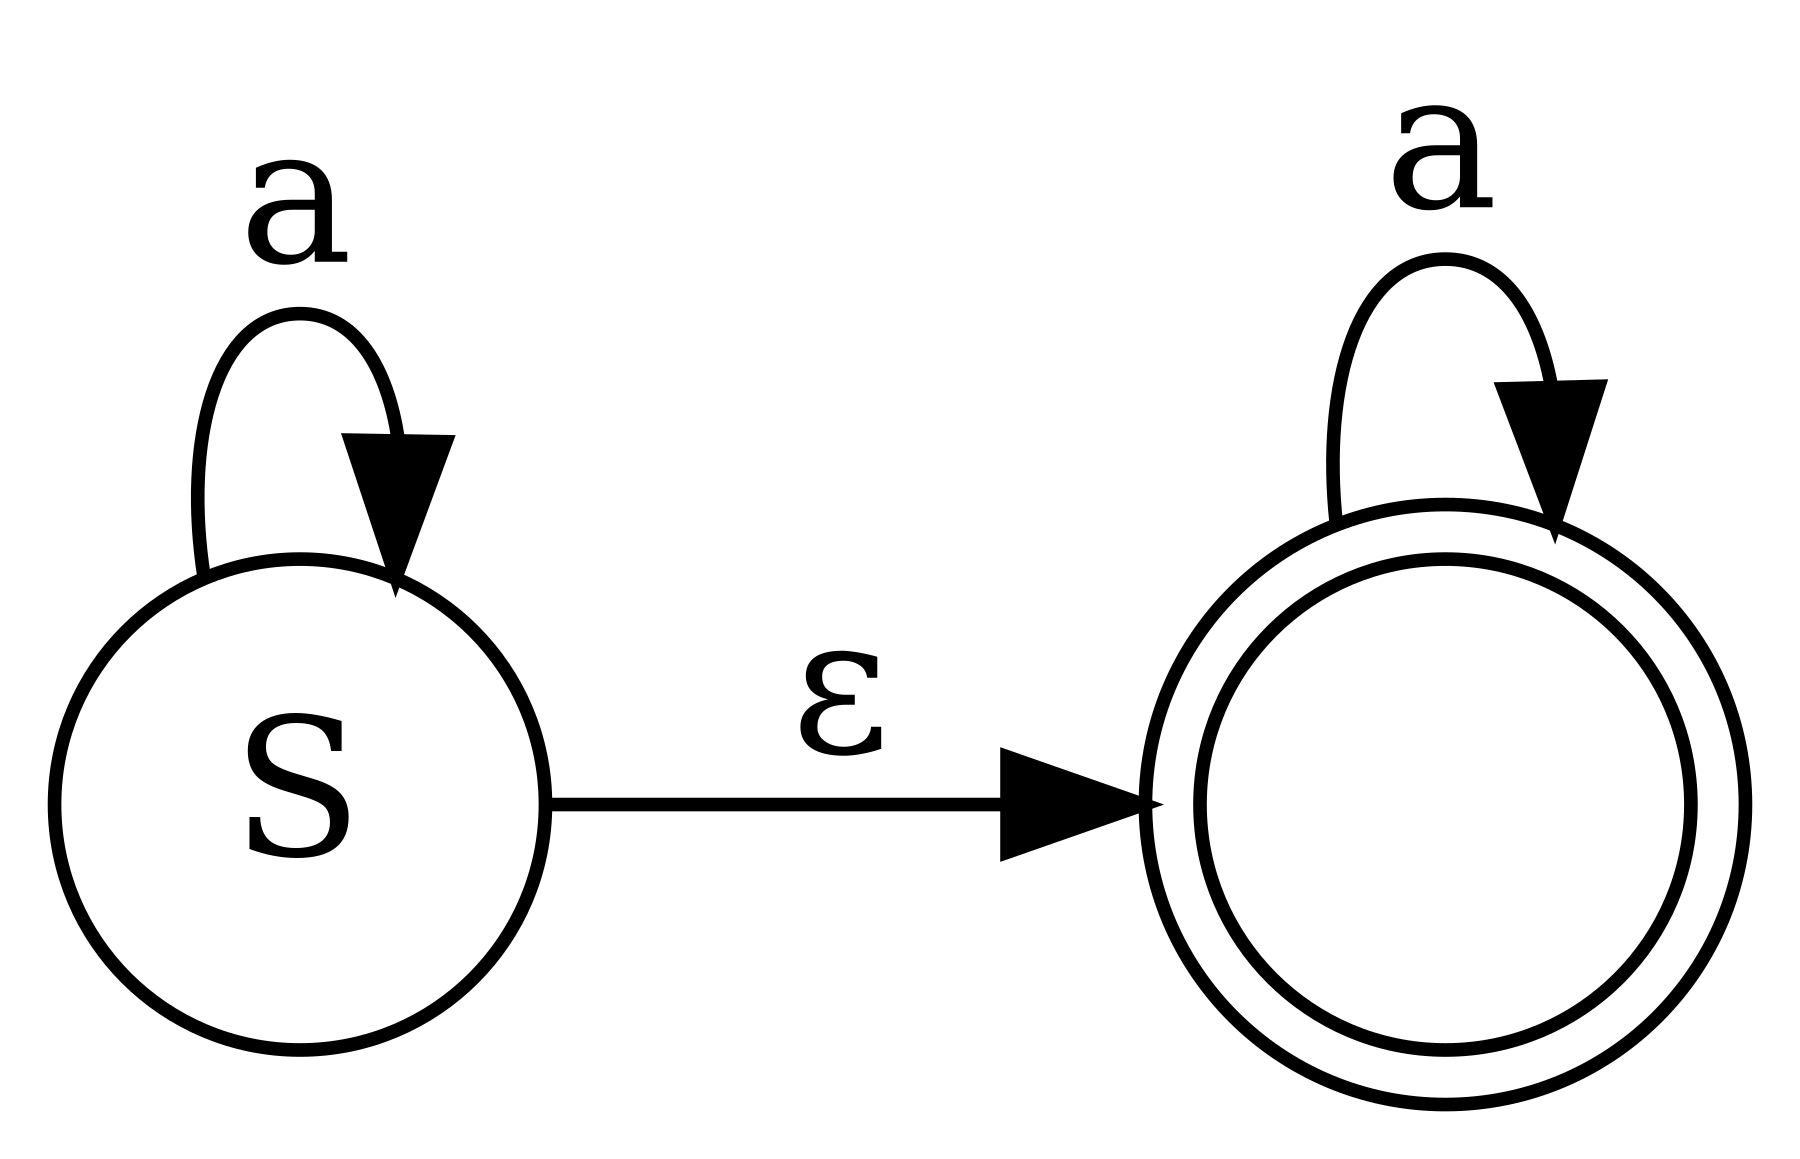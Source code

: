 digraph finite_state_machine {
	rankdir=LR;
	size="12,9!"
	node [shape = doublecircle]; " ";
	node [shape = circle];
	S   -> " " [label = <&epsilon;>];
	" " -> " " [label = "a"];
    S   -> S   [label = "a"];
}
